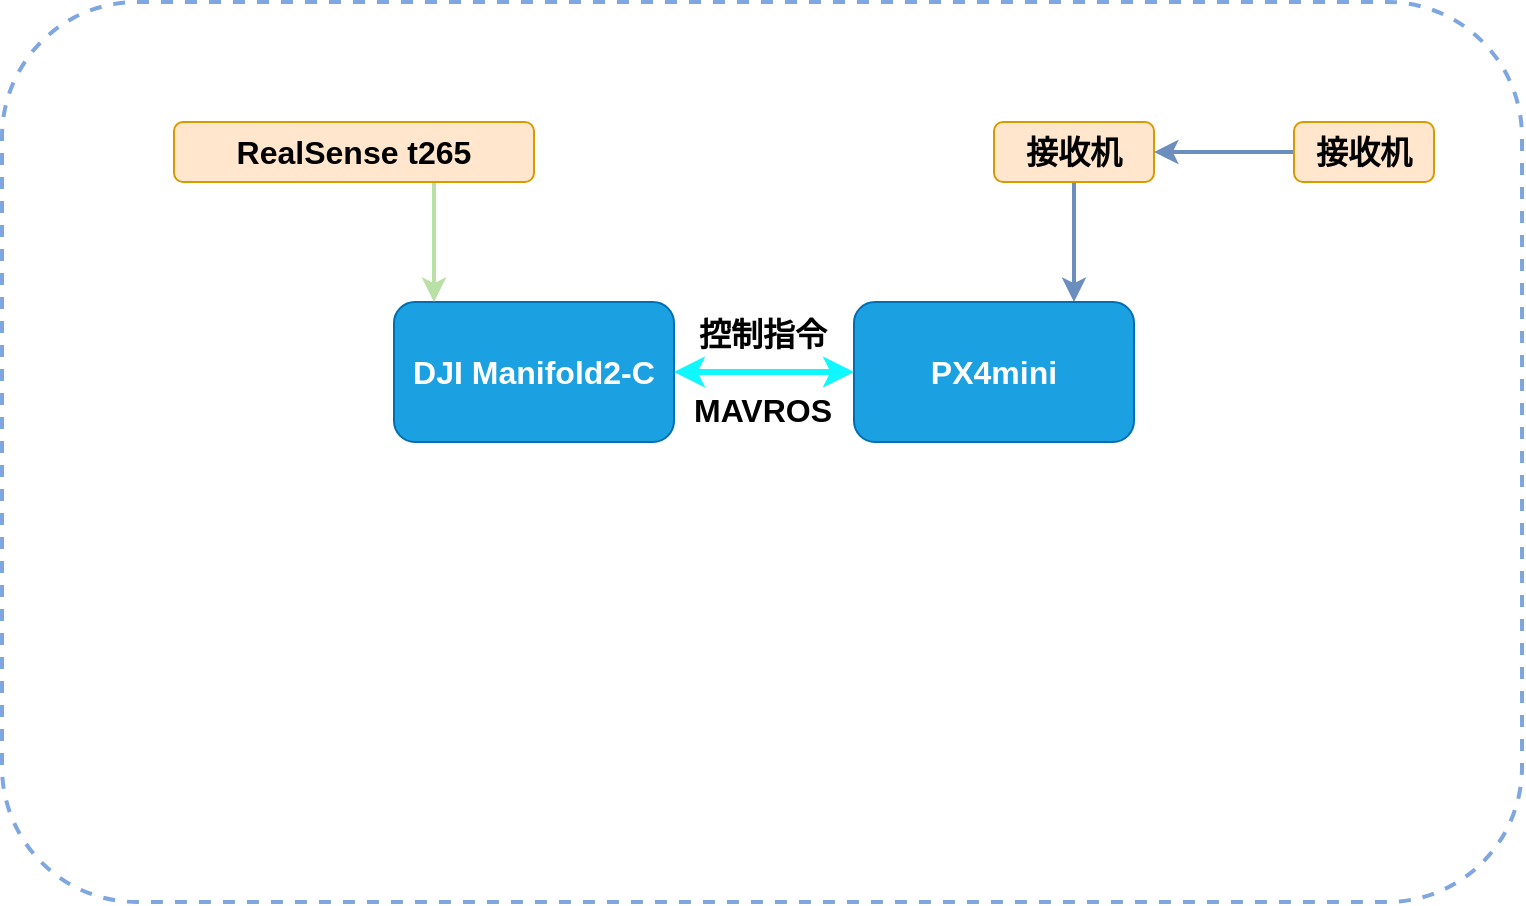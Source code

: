 <mxfile version="17.1.2" type="github">
  <diagram id="yomELMWYeyq5N0NG1Ylf" name="Page-1">
    <mxGraphModel dx="1038" dy="585" grid="1" gridSize="10" guides="1" tooltips="1" connect="1" arrows="1" fold="1" page="1" pageScale="1" pageWidth="827" pageHeight="1169" math="0" shadow="0">
      <root>
        <mxCell id="0" />
        <mxCell id="1" parent="0" />
        <mxCell id="0zzU7V9C4Hx5fTkg0NLd-8" value="" style="rounded=1;whiteSpace=wrap;html=1;fontSize=16;fontColor=#FFFFFF;fillColor=none;gradientColor=#ffffff;dashed=1;strokeWidth=2;strokeColor=#7EA6E0;" parent="1" vertex="1">
          <mxGeometry x="34" y="40" width="760" height="450" as="geometry" />
        </mxCell>
        <mxCell id="0zzU7V9C4Hx5fTkg0NLd-1" value="DJI Manifold2-C" style="rounded=1;whiteSpace=wrap;html=1;fillColor=#1ba1e2;strokeColor=#006EAF;horizontal=1;fontSize=16;fontColor=#ffffff;fontStyle=1" parent="1" vertex="1">
          <mxGeometry x="230" y="190" width="140" height="70" as="geometry" />
        </mxCell>
        <mxCell id="0zzU7V9C4Hx5fTkg0NLd-3" style="edgeStyle=orthogonalEdgeStyle;rounded=0;orthogonalLoop=1;jettySize=auto;html=1;fontSize=16;fontColor=#FFFFFF;strokeColor=#B9E0A5;strokeWidth=2;" parent="1" source="0zzU7V9C4Hx5fTkg0NLd-2" edge="1">
          <mxGeometry relative="1" as="geometry">
            <mxPoint x="250" y="190" as="targetPoint" />
            <Array as="points">
              <mxPoint x="250" y="190" />
            </Array>
          </mxGeometry>
        </mxCell>
        <mxCell id="0zzU7V9C4Hx5fTkg0NLd-2" value="&lt;font color=&quot;#000000&quot;&gt;RealSense t265&lt;/font&gt;" style="rounded=1;whiteSpace=wrap;html=1;fontSize=16;fillColor=#ffe6cc;strokeColor=#d79b00;fontStyle=1" parent="1" vertex="1">
          <mxGeometry x="120" y="100" width="180" height="30" as="geometry" />
        </mxCell>
        <mxCell id="dYPsJ9rliSCnSGCHFPgP-3" value="" style="edgeStyle=orthogonalEdgeStyle;rounded=0;orthogonalLoop=1;jettySize=auto;html=1;strokeWidth=2;fillColor=#dae8fc;strokeColor=#6c8ebf;" edge="1" parent="1" source="0zzU7V9C4Hx5fTkg0NLd-9" target="0zzU7V9C4Hx5fTkg0NLd-10">
          <mxGeometry relative="1" as="geometry">
            <Array as="points">
              <mxPoint x="570" y="180" />
              <mxPoint x="570" y="180" />
            </Array>
          </mxGeometry>
        </mxCell>
        <mxCell id="0zzU7V9C4Hx5fTkg0NLd-9" value="&lt;font color=&quot;#000000&quot;&gt;接收机&lt;/font&gt;" style="rounded=1;whiteSpace=wrap;html=1;fontSize=16;fillColor=#ffe6cc;strokeColor=#d79b00;fontStyle=1" parent="1" vertex="1">
          <mxGeometry x="530" y="100" width="80" height="30" as="geometry" />
        </mxCell>
        <mxCell id="0zzU7V9C4Hx5fTkg0NLd-10" value="PX4mini" style="rounded=1;whiteSpace=wrap;html=1;fillColor=#1ba1e2;strokeColor=#006EAF;horizontal=1;fontSize=16;fontColor=#ffffff;fontStyle=1" parent="1" vertex="1">
          <mxGeometry x="460" y="190" width="140" height="70" as="geometry" />
        </mxCell>
        <mxCell id="0zzU7V9C4Hx5fTkg0NLd-12" value="" style="endArrow=classic;startArrow=classic;html=1;rounded=0;fontSize=16;fontColor=#000000;strokeColor=#0FF7FF;entryX=0;entryY=0.5;entryDx=0;entryDy=0;exitX=1;exitY=0.5;exitDx=0;exitDy=0;spacing=4;strokeWidth=3;" parent="1" source="0zzU7V9C4Hx5fTkg0NLd-1" target="0zzU7V9C4Hx5fTkg0NLd-10" edge="1">
          <mxGeometry width="50" height="50" relative="1" as="geometry">
            <mxPoint x="390" y="330" as="sourcePoint" />
            <mxPoint x="440" y="280" as="targetPoint" />
            <Array as="points" />
          </mxGeometry>
        </mxCell>
        <mxCell id="0zzU7V9C4Hx5fTkg0NLd-13" value="控制指令&lt;br&gt;&lt;br&gt;MAVROS" style="text;html=1;resizable=0;autosize=1;align=center;verticalAlign=middle;points=[];fillColor=none;strokeColor=none;rounded=0;dashed=1;fontSize=16;fontColor=#000000;fontStyle=1" parent="1" vertex="1">
          <mxGeometry x="374" y="195" width="80" height="60" as="geometry" />
        </mxCell>
        <mxCell id="dYPsJ9rliSCnSGCHFPgP-2" value="" style="edgeStyle=orthogonalEdgeStyle;rounded=0;orthogonalLoop=1;jettySize=auto;html=1;fillColor=#dae8fc;strokeColor=#6c8ebf;strokeWidth=2;" edge="1" parent="1" source="dYPsJ9rliSCnSGCHFPgP-1" target="0zzU7V9C4Hx5fTkg0NLd-9">
          <mxGeometry relative="1" as="geometry" />
        </mxCell>
        <mxCell id="dYPsJ9rliSCnSGCHFPgP-1" value="&lt;font color=&quot;#000000&quot;&gt;接收机&lt;/font&gt;" style="rounded=1;whiteSpace=wrap;html=1;fontSize=16;fillColor=#ffe6cc;strokeColor=#d79b00;fontStyle=1" vertex="1" parent="1">
          <mxGeometry x="680" y="100" width="70" height="30" as="geometry" />
        </mxCell>
      </root>
    </mxGraphModel>
  </diagram>
</mxfile>
